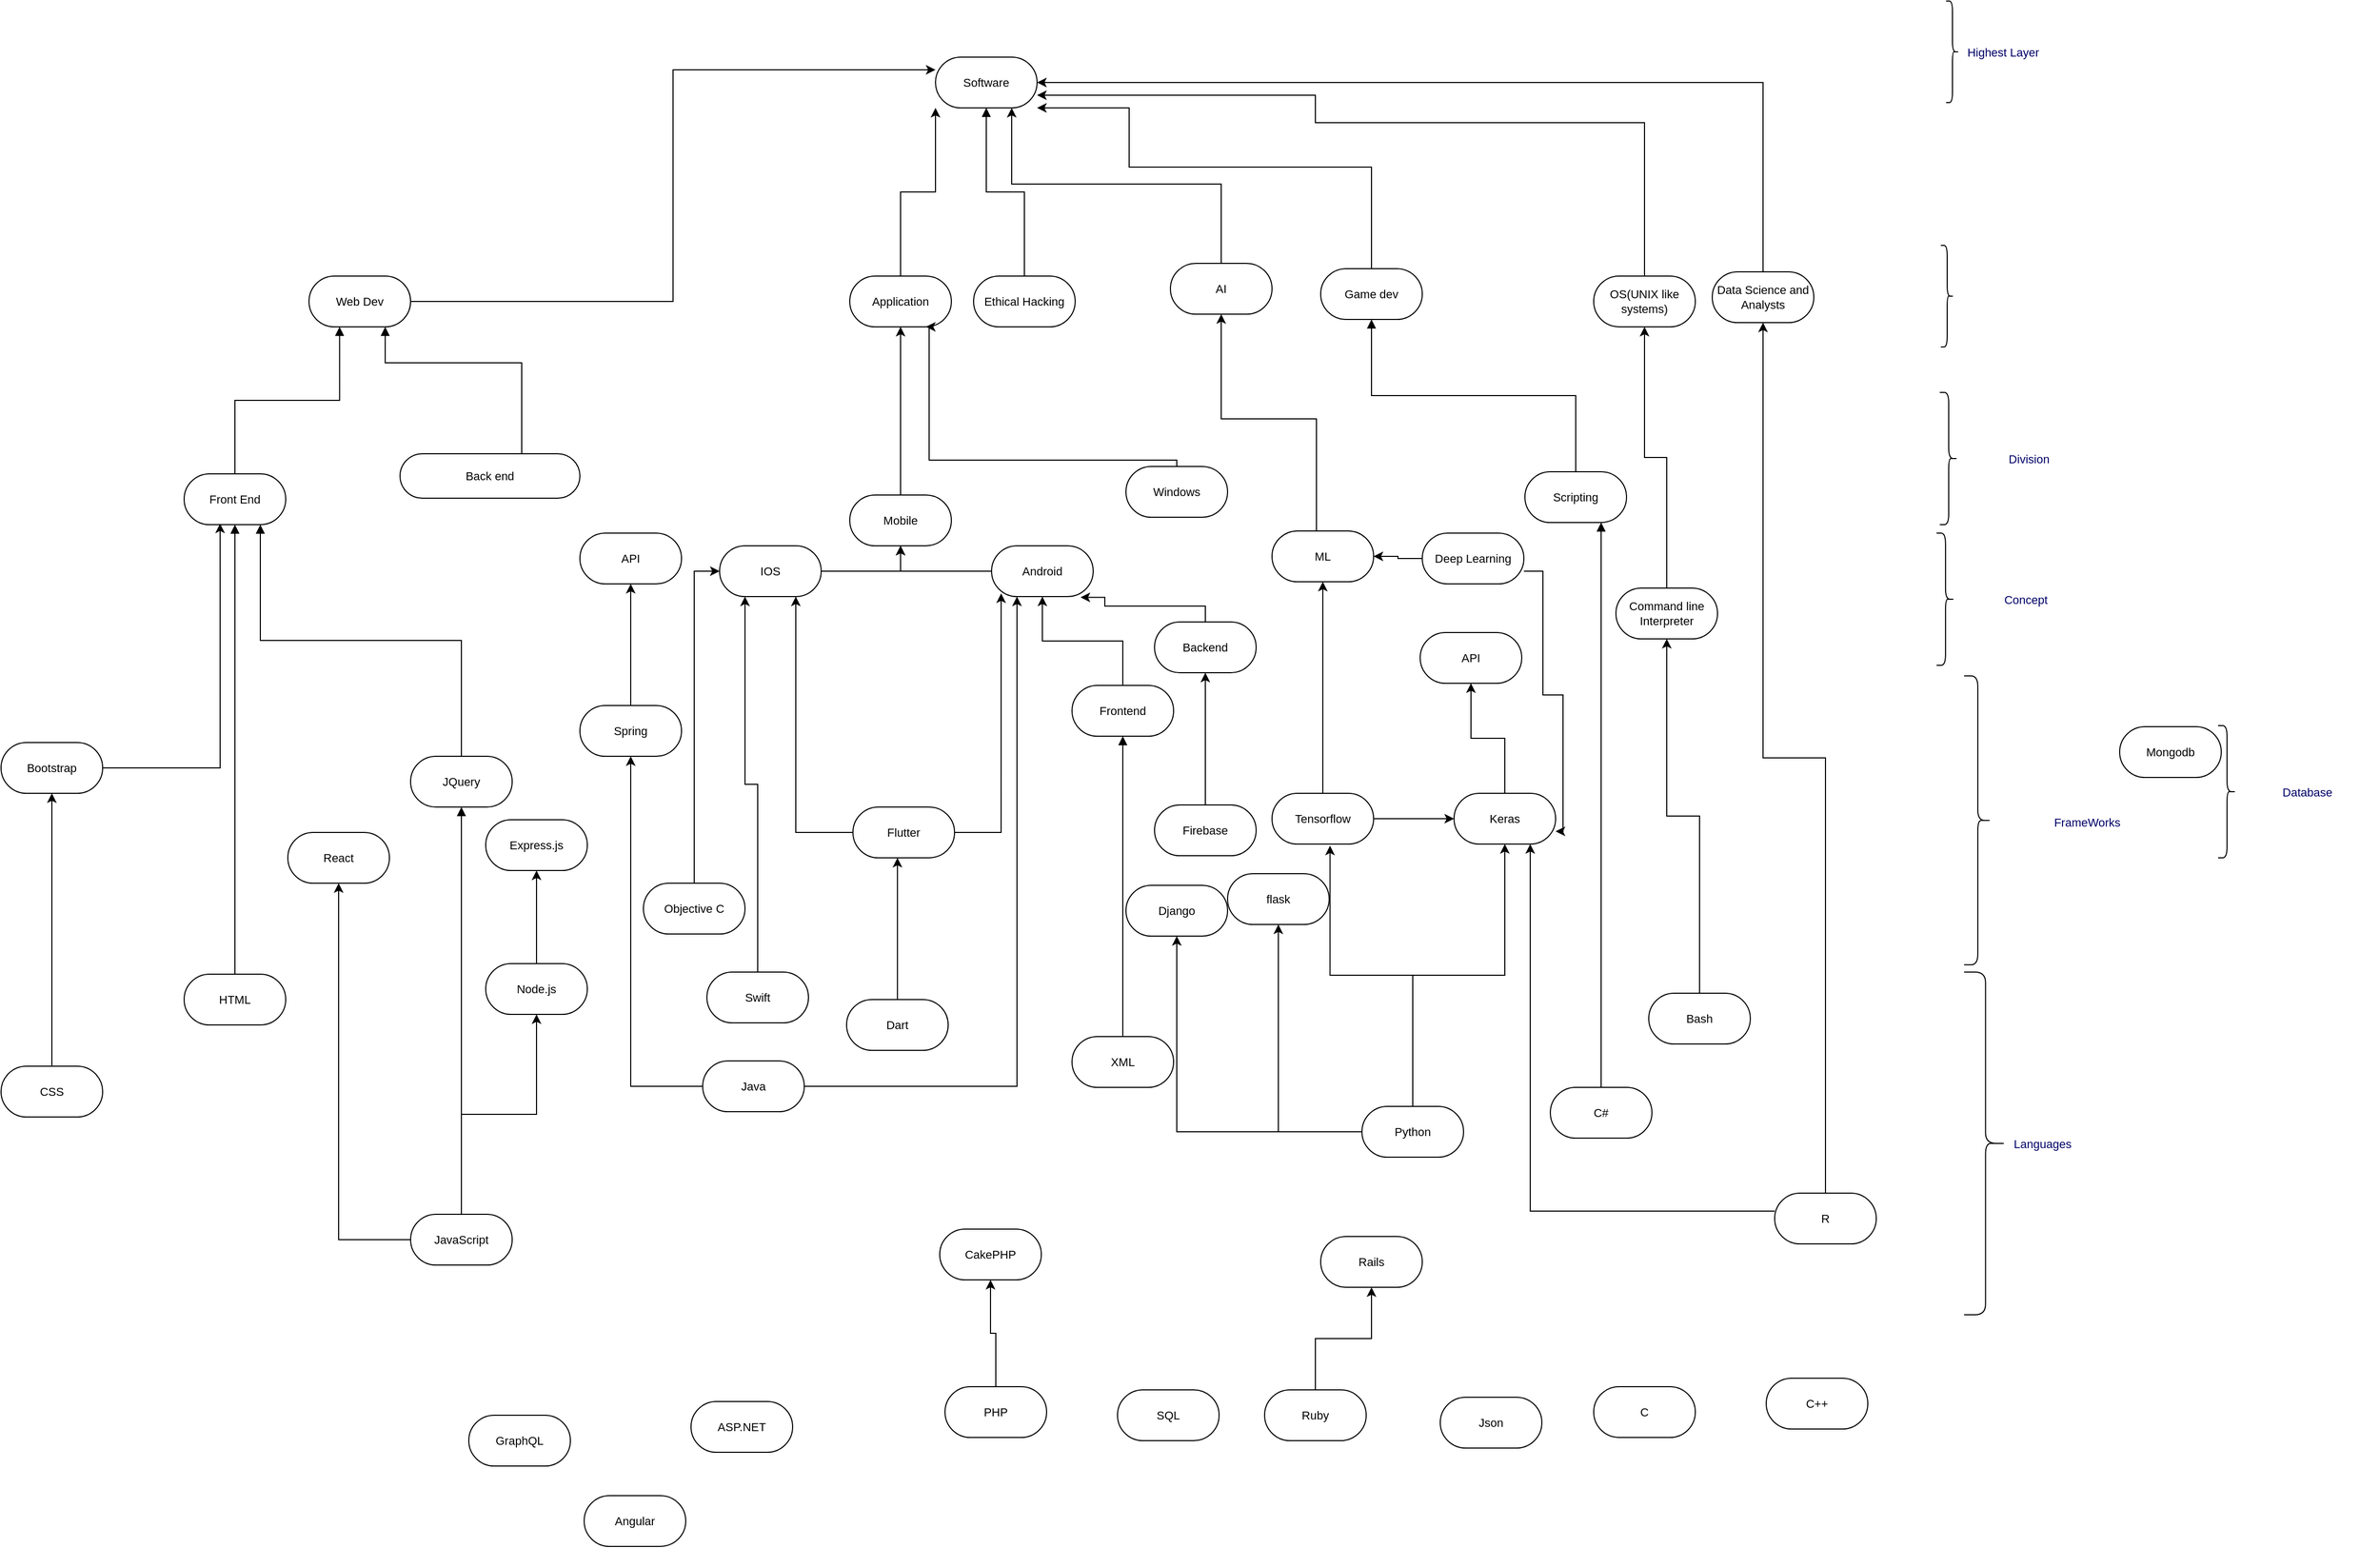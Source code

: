 <mxfile version="13.0.8" type="device"><diagram id="pAUlCY2V2whUjeafS55t" name="Page-1"><mxGraphModel dx="2068" dy="887" grid="0" gridSize="10" guides="1" tooltips="1" connect="1" arrows="1" fold="1" page="0" pageScale="1" pageWidth="1169" pageHeight="827" math="0" shadow="0"><root><mxCell id="0"/><mxCell id="1" parent="0"/><UserObject label="Software" lucidchartObjectId="UhRVEY94wC.c" id="UGe1I49gDKQjitFiOvtG-1"><mxCell style="html=1;whiteSpace=wrap;rounded=1;arcSize=50;fontSize=11;fontColor=#000000;spacing=3;strokeOpacity=100;" parent="1" vertex="1"><mxGeometry x="-50" y="-228" width="96" height="48" as="geometry"/></mxCell></UserObject><mxCell id="ax3V9Tw7T8sKRPR4ui8O-41" style="edgeStyle=orthogonalEdgeStyle;rounded=0;orthogonalLoop=1;jettySize=auto;html=1;entryX=0.5;entryY=1;entryDx=0;entryDy=0;fontColor=#000066;" parent="1" source="UGe1I49gDKQjitFiOvtG-2" target="ax3V9Tw7T8sKRPR4ui8O-37" edge="1"><mxGeometry relative="1" as="geometry"/></mxCell><UserObject label="Mobile" lucidchartObjectId="pjRVcNEyTyrJ" id="UGe1I49gDKQjitFiOvtG-2"><mxCell style="html=1;whiteSpace=wrap;rounded=1;arcSize=50;fontSize=11;fontColor=#000000;spacing=3;strokeOpacity=100;" parent="1" vertex="1"><mxGeometry x="-131" y="186" width="96" height="48" as="geometry"/></mxCell></UserObject><UserObject label="Ethical Hacking" lucidchartObjectId="GjRV_AYitxwq" id="UGe1I49gDKQjitFiOvtG-3"><mxCell style="html=1;whiteSpace=wrap;rounded=1;arcSize=50;fontSize=11;fontColor=#000000;spacing=3;strokeOpacity=100;" parent="1" vertex="1"><mxGeometry x="-14" y="-21" width="96" height="48" as="geometry"/></mxCell></UserObject><mxCell id="ax3V9Tw7T8sKRPR4ui8O-58" style="edgeStyle=orthogonalEdgeStyle;rounded=0;orthogonalLoop=1;jettySize=auto;html=1;entryX=1;entryY=1;entryDx=0;entryDy=0;fontColor=#000066;" parent="1" source="UGe1I49gDKQjitFiOvtG-4" target="UGe1I49gDKQjitFiOvtG-1" edge="1"><mxGeometry relative="1" as="geometry"><Array as="points"><mxPoint x="362" y="-124"/><mxPoint x="133" y="-124"/><mxPoint x="133" y="-180"/></Array></mxGeometry></mxCell><UserObject label="Game dev" lucidchartObjectId="KjRVrELm40YV" id="UGe1I49gDKQjitFiOvtG-4"><mxCell style="html=1;whiteSpace=wrap;rounded=1;arcSize=50;fontSize=11;fontColor=#000000;spacing=3;strokeOpacity=100;" parent="1" vertex="1"><mxGeometry x="314" y="-28" width="96" height="48" as="geometry"/></mxCell></UserObject><mxCell id="ax3V9Tw7T8sKRPR4ui8O-51" style="edgeStyle=orthogonalEdgeStyle;rounded=0;orthogonalLoop=1;jettySize=auto;html=1;entryX=1;entryY=0.5;entryDx=0;entryDy=0;fontColor=#000066;" parent="1" source="UGe1I49gDKQjitFiOvtG-5" target="UGe1I49gDKQjitFiOvtG-1" edge="1"><mxGeometry relative="1" as="geometry"><Array as="points"><mxPoint x="732" y="-204"/></Array></mxGeometry></mxCell><UserObject label="Data Science and Analysts" lucidchartObjectId="NjRV7VAWpv.F" id="UGe1I49gDKQjitFiOvtG-5"><mxCell style="html=1;whiteSpace=wrap;rounded=1;arcSize=50;fontSize=11;fontColor=#000000;spacing=3;strokeOpacity=100;" parent="1" vertex="1"><mxGeometry x="684" y="-25" width="96" height="48" as="geometry"/></mxCell></UserObject><mxCell id="ax3V9Tw7T8sKRPR4ui8O-50" style="edgeStyle=orthogonalEdgeStyle;rounded=0;orthogonalLoop=1;jettySize=auto;html=1;entryX=0;entryY=0.25;entryDx=0;entryDy=0;fontColor=#000066;" parent="1" source="UGe1I49gDKQjitFiOvtG-7" target="UGe1I49gDKQjitFiOvtG-1" edge="1"><mxGeometry relative="1" as="geometry"/></mxCell><UserObject label="Web Dev" lucidchartObjectId="ZjRVGJavr28r" id="UGe1I49gDKQjitFiOvtG-7"><mxCell style="html=1;whiteSpace=wrap;rounded=1;arcSize=50;fontSize=11;fontColor=#000000;spacing=3;strokeOpacity=100;" parent="1" vertex="1"><mxGeometry x="-642" y="-21" width="96" height="48" as="geometry"/></mxCell></UserObject><UserObject label="" lucidchartObjectId="DlRV8R~KRiv7" id="UGe1I49gDKQjitFiOvtG-10"><mxCell style="html=1;jettySize=18;fontSize=11;strokeOpacity=100;rounded=1;arcSize=0;edgeStyle=orthogonalEdgeStyle;startArrow=none;;endArrow=block;endFill=1;;exitX=0.5;exitY=-0.013;exitPerimeter=1;entryX=0.5;entryY=1.012;entryPerimeter=1;" parent="1" source="UGe1I49gDKQjitFiOvtG-3" target="UGe1I49gDKQjitFiOvtG-1" edge="1"><mxGeometry width="100" height="100" relative="1" as="geometry"><Array as="points"/></mxGeometry></mxCell></UserObject><mxCell id="UGe1I49gDKQjitFiOvtG-14" value="" style="strokeColor=none;fillColor=none;fontSize=11;spacing=3;strokeOpacity=100;html=1;" parent="1" vertex="1"><mxGeometry x="905" y="-281" width="96" height="96" as="geometry"/></mxCell><mxCell id="UGe1I49gDKQjitFiOvtG-15" value="" style="shape=curlyBracket;rounded=1;flipH=1;fontSize=11;spacing=3;strokeOpacity=100;" parent="UGe1I49gDKQjitFiOvtG-14" vertex="1"><mxGeometry width="12" height="96" as="geometry"/></mxCell><mxCell id="UGe1I49gDKQjitFiOvtG-16" value="Highest Layer" style="strokeColor=none;fillColor=none;fontSize=11;spacing=3;strokeOpacity=100;fontColor=#000066;" parent="UGe1I49gDKQjitFiOvtG-14" vertex="1"><mxGeometry x="12" width="84" height="96" as="geometry"/></mxCell><mxCell id="UGe1I49gDKQjitFiOvtG-17" value="" style="strokeColor=none;fillColor=none;fontSize=11;spacing=3;strokeOpacity=100;html=1;fontColor=#000066;" parent="1" vertex="1"><mxGeometry x="900" y="-50" width="144" height="96" as="geometry"/></mxCell><mxCell id="UGe1I49gDKQjitFiOvtG-18" value="" style="shape=curlyBracket;rounded=1;flipH=1;fontSize=11;spacing=3;strokeOpacity=100;" parent="UGe1I49gDKQjitFiOvtG-17" vertex="1"><mxGeometry width="12" height="96" as="geometry"/></mxCell><mxCell id="UGe1I49gDKQjitFiOvtG-20" value="" style="strokeColor=none;fillColor=none;fontSize=11;spacing=3;strokeOpacity=100;html=1;fontColor=#000066;" parent="1" vertex="1"><mxGeometry x="899" y="89" width="152" height="125" as="geometry"/></mxCell><mxCell id="UGe1I49gDKQjitFiOvtG-21" value="" style="shape=curlyBracket;rounded=1;flipH=1;fontSize=11;spacing=3;strokeOpacity=100;" parent="UGe1I49gDKQjitFiOvtG-20" vertex="1"><mxGeometry width="16.889" height="125" as="geometry"/></mxCell><mxCell id="UGe1I49gDKQjitFiOvtG-22" value="Division" style="strokeColor=none;fillColor=none;fontSize=11;spacing=3;strokeOpacity=100;fontColor=#000066;" parent="UGe1I49gDKQjitFiOvtG-20" vertex="1"><mxGeometry x="16.889" width="135.111" height="125" as="geometry"/></mxCell><mxCell id="UGe1I49gDKQjitFiOvtG-23" value="" style="strokeColor=none;fillColor=none;fontSize=11;spacing=3;strokeOpacity=100;html=1;fontColor=#000066;" parent="1" vertex="1"><mxGeometry x="922" y="357" width="243" height="276" as="geometry"/></mxCell><mxCell id="UGe1I49gDKQjitFiOvtG-24" value="" style="shape=curlyBracket;rounded=1;flipH=1;fontSize=11;spacing=3;strokeOpacity=100;" parent="UGe1I49gDKQjitFiOvtG-23" vertex="1"><mxGeometry width="25.875" height="273.125" as="geometry"/></mxCell><mxCell id="UGe1I49gDKQjitFiOvtG-25" value="FrameWorks" style="strokeColor=none;fillColor=none;fontSize=11;spacing=3;strokeOpacity=100;fontColor=#000066;" parent="UGe1I49gDKQjitFiOvtG-23" vertex="1"><mxGeometry x="25.875" width="181.125" height="276" as="geometry"/></mxCell><mxCell id="UGe1I49gDKQjitFiOvtG-78" value="Mongodb" style="html=1;whiteSpace=wrap;rounded=1;arcSize=50;fontSize=11;fontColor=#000000;spacing=3;strokeOpacity=100;" parent="UGe1I49gDKQjitFiOvtG-23" vertex="1"><mxGeometry x="147" y="48" width="96" height="48" as="geometry"/></mxCell><mxCell id="UGe1I49gDKQjitFiOvtG-26" value="" style="strokeColor=none;fillColor=none;fontSize=11;spacing=3;strokeOpacity=100;html=1;fontColor=#FF6666;" parent="1" vertex="1"><mxGeometry x="922" y="637" width="108" height="324" as="geometry"/></mxCell><mxCell id="UGe1I49gDKQjitFiOvtG-27" value="" style="shape=curlyBracket;rounded=1;flipH=1;fontSize=11;spacing=3;strokeOpacity=100;" parent="UGe1I49gDKQjitFiOvtG-26" vertex="1"><mxGeometry width="40.5" height="324" as="geometry"/></mxCell><mxCell id="UGe1I49gDKQjitFiOvtG-28" value="Languages" style="strokeColor=none;fillColor=none;fontSize=11;spacing=3;strokeOpacity=100;fontColor=#000066;" parent="UGe1I49gDKQjitFiOvtG-26" vertex="1"><mxGeometry x="40.5" width="67.5" height="324" as="geometry"/></mxCell><mxCell id="ax3V9Tw7T8sKRPR4ui8O-27" style="edgeStyle=orthogonalEdgeStyle;rounded=0;orthogonalLoop=1;jettySize=auto;html=1;fontColor=#000066;" parent="1" source="UGe1I49gDKQjitFiOvtG-29" target="UGe1I49gDKQjitFiOvtG-60" edge="1"><mxGeometry relative="1" as="geometry"/></mxCell><mxCell id="ax3V9Tw7T8sKRPR4ui8O-28" style="edgeStyle=orthogonalEdgeStyle;rounded=0;orthogonalLoop=1;jettySize=auto;html=1;entryX=0.571;entryY=1.031;entryDx=0;entryDy=0;entryPerimeter=0;fontColor=#000066;" parent="1" source="UGe1I49gDKQjitFiOvtG-29" target="UGe1I49gDKQjitFiOvtG-59" edge="1"><mxGeometry relative="1" as="geometry"/></mxCell><mxCell id="SxkXoHnN2bvnYv3SDeNO-10" style="edgeStyle=orthogonalEdgeStyle;rounded=0;orthogonalLoop=1;jettySize=auto;html=1;entryX=0.5;entryY=1;entryDx=0;entryDy=0;" parent="1" source="UGe1I49gDKQjitFiOvtG-29" target="SxkXoHnN2bvnYv3SDeNO-7" edge="1"><mxGeometry relative="1" as="geometry"/></mxCell><mxCell id="SxkXoHnN2bvnYv3SDeNO-11" style="edgeStyle=orthogonalEdgeStyle;rounded=0;orthogonalLoop=1;jettySize=auto;html=1;entryX=0.5;entryY=1;entryDx=0;entryDy=0;" parent="1" source="UGe1I49gDKQjitFiOvtG-29" target="SxkXoHnN2bvnYv3SDeNO-8" edge="1"><mxGeometry relative="1" as="geometry"/></mxCell><UserObject label="Python" lucidchartObjectId="LrRVu1by1_w6" id="UGe1I49gDKQjitFiOvtG-29"><mxCell style="html=1;whiteSpace=wrap;rounded=1;arcSize=50;fontSize=11;fontColor=#000000;spacing=3;strokeOpacity=100;" parent="1" vertex="1"><mxGeometry x="353" y="764" width="96" height="48" as="geometry"/></mxCell></UserObject><mxCell id="ax3V9Tw7T8sKRPR4ui8O-11" style="edgeStyle=orthogonalEdgeStyle;rounded=0;orthogonalLoop=1;jettySize=auto;html=1;fontColor=#000066;" parent="1" source="UGe1I49gDKQjitFiOvtG-30" target="UGe1I49gDKQjitFiOvtG-56" edge="1"><mxGeometry relative="1" as="geometry"/></mxCell><mxCell id="ax3V9Tw7T8sKRPR4ui8O-18" style="edgeStyle=orthogonalEdgeStyle;rounded=0;orthogonalLoop=1;jettySize=auto;html=1;entryX=0.25;entryY=1;entryDx=0;entryDy=0;fontColor=#000066;" parent="1" source="UGe1I49gDKQjitFiOvtG-30" target="UGe1I49gDKQjitFiOvtG-67" edge="1"><mxGeometry relative="1" as="geometry"/></mxCell><UserObject label="Java" lucidchartObjectId="SrRVt4RhESOe" id="UGe1I49gDKQjitFiOvtG-30"><mxCell style="html=1;whiteSpace=wrap;rounded=1;arcSize=50;fontSize=11;fontColor=#000000;spacing=3;strokeOpacity=100;" parent="1" vertex="1"><mxGeometry x="-270" y="721" width="96" height="48" as="geometry"/></mxCell></UserObject><UserObject label="C" lucidchartObjectId="WrRVQ1YLPoxk" id="UGe1I49gDKQjitFiOvtG-31"><mxCell style="html=1;whiteSpace=wrap;rounded=1;arcSize=50;fontSize=11;fontColor=#000000;spacing=3;strokeOpacity=100;" parent="1" vertex="1"><mxGeometry x="572" y="1029" width="96" height="48" as="geometry"/></mxCell></UserObject><UserObject label="C++" lucidchartObjectId="0rRVny2cv8cx" id="UGe1I49gDKQjitFiOvtG-32"><mxCell style="html=1;whiteSpace=wrap;rounded=1;arcSize=50;fontSize=11;fontColor=#000000;spacing=3;strokeOpacity=100;" parent="1" vertex="1"><mxGeometry x="735" y="1021" width="96" height="48" as="geometry"/></mxCell></UserObject><UserObject label="HTML" lucidchartObjectId="osRVKZzMshuz" id="UGe1I49gDKQjitFiOvtG-33"><mxCell style="html=1;whiteSpace=wrap;rounded=1;arcSize=50;fontSize=11;fontColor=#000000;spacing=3;strokeOpacity=100;" parent="1" vertex="1"><mxGeometry x="-760" y="639" width="96" height="48" as="geometry"/></mxCell></UserObject><mxCell id="ax3V9Tw7T8sKRPR4ui8O-10" style="edgeStyle=orthogonalEdgeStyle;rounded=0;orthogonalLoop=1;jettySize=auto;html=1;entryX=0.5;entryY=1;entryDx=0;entryDy=0;fontColor=#000066;" parent="1" source="UGe1I49gDKQjitFiOvtG-34" target="UGe1I49gDKQjitFiOvtG-45" edge="1"><mxGeometry relative="1" as="geometry"/></mxCell><UserObject label="CSS" lucidchartObjectId="tsRVXiKIGTV-" id="UGe1I49gDKQjitFiOvtG-34"><mxCell style="html=1;whiteSpace=wrap;rounded=1;arcSize=50;fontSize=11;fontColor=#000000;spacing=3;strokeOpacity=100;" parent="1" vertex="1"><mxGeometry x="-933" y="726" width="96" height="48" as="geometry"/></mxCell></UserObject><mxCell id="SxkXoHnN2bvnYv3SDeNO-17" style="edgeStyle=orthogonalEdgeStyle;rounded=0;orthogonalLoop=1;jettySize=auto;html=1;" parent="1" source="UGe1I49gDKQjitFiOvtG-35" target="SxkXoHnN2bvnYv3SDeNO-1" edge="1"><mxGeometry relative="1" as="geometry"/></mxCell><mxCell id="sP0e5EZ3fhWFo-RtDpId-5" style="edgeStyle=orthogonalEdgeStyle;rounded=0;orthogonalLoop=1;jettySize=auto;html=1;entryX=0.5;entryY=1;entryDx=0;entryDy=0;" parent="1" source="UGe1I49gDKQjitFiOvtG-35" target="sP0e5EZ3fhWFo-RtDpId-1" edge="1"><mxGeometry relative="1" as="geometry"/></mxCell><UserObject label="JavaScript" lucidchartObjectId="xsRVkPCvJlu2" id="UGe1I49gDKQjitFiOvtG-35"><mxCell style="html=1;whiteSpace=wrap;rounded=1;arcSize=50;fontSize=11;fontColor=#000000;spacing=3;strokeOpacity=100;" parent="1" vertex="1"><mxGeometry x="-546" y="866" width="96" height="48" as="geometry"/></mxCell></UserObject><UserObject label="C#" lucidchartObjectId="EsRV4uVWa~Bk" id="UGe1I49gDKQjitFiOvtG-36"><mxCell style="html=1;whiteSpace=wrap;rounded=1;arcSize=50;fontSize=11;fontColor=#000000;spacing=3;strokeOpacity=100;" parent="1" vertex="1"><mxGeometry x="531" y="746" width="96" height="48" as="geometry"/></mxCell></UserObject><UserObject label="Front End" lucidchartObjectId="CvRVPEBj-4TO" id="UGe1I49gDKQjitFiOvtG-37"><mxCell style="html=1;whiteSpace=wrap;rounded=1;arcSize=50;fontSize=11;fontColor=#000000;spacing=3;strokeOpacity=100;" parent="1" vertex="1"><mxGeometry x="-760" y="166" width="96" height="48" as="geometry"/></mxCell></UserObject><UserObject label="Back end" lucidchartObjectId="FvRVL3mJi9d5" id="UGe1I49gDKQjitFiOvtG-38"><mxCell style="html=1;whiteSpace=wrap;rounded=1;arcSize=50;fontSize=11;fontColor=#000000;spacing=3;strokeOpacity=100;" parent="1" vertex="1"><mxGeometry x="-556" y="147" width="170" height="42" as="geometry"/></mxCell></UserObject><UserObject label="Scripting" lucidchartObjectId="KvRVUe08IR1d" id="UGe1I49gDKQjitFiOvtG-40"><mxCell style="html=1;whiteSpace=wrap;rounded=1;arcSize=50;fontSize=11;fontColor=#000000;spacing=3;strokeOpacity=100;" parent="1" vertex="1"><mxGeometry x="507" y="164" width="96" height="48" as="geometry"/></mxCell></UserObject><UserObject label="" lucidchartObjectId="_wRVU_sAQ~52" id="UGe1I49gDKQjitFiOvtG-41"><mxCell style="html=1;jettySize=18;fontSize=11;strokeOpacity=100;rounded=1;arcSize=0;edgeStyle=orthogonalEdgeStyle;startArrow=none;;endArrow=block;endFill=1;;exitX=0.5;exitY=-0.013;exitPerimeter=1;entryX=0.75;entryY=1;entryDx=0;entryDy=0;" parent="1" source="UGe1I49gDKQjitFiOvtG-36" target="UGe1I49gDKQjitFiOvtG-40" edge="1"><mxGeometry width="100" height="100" relative="1" as="geometry"><Array as="points"/></mxGeometry></mxCell></UserObject><UserObject label="" lucidchartObjectId="~wRVJvpWnLx2" id="UGe1I49gDKQjitFiOvtG-42"><mxCell style="html=1;jettySize=18;fontSize=11;strokeOpacity=100;rounded=1;arcSize=0;edgeStyle=orthogonalEdgeStyle;startArrow=none;;endArrow=block;endFill=1;;exitX=0.5;exitY=-0.013;exitPerimeter=1;entryX=0.5;entryY=1.012;entryPerimeter=1;" parent="1" source="UGe1I49gDKQjitFiOvtG-40" target="UGe1I49gDKQjitFiOvtG-4" edge="1"><mxGeometry width="100" height="100" relative="1" as="geometry"><Array as="points"/></mxGeometry></mxCell></UserObject><UserObject label="" lucidchartObjectId="HxRVVt2jnfct" id="UGe1I49gDKQjitFiOvtG-43"><mxCell style="html=1;jettySize=18;fontSize=11;strokeOpacity=100;rounded=1;arcSize=0;edgeStyle=orthogonalEdgeStyle;startArrow=none;;endArrow=block;endFill=1;;exitX=0.5;exitY=-0.013;exitPerimeter=1;entryX=0.75;entryY=1;entryDx=0;entryDy=0;" parent="1" source="UGe1I49gDKQjitFiOvtG-38" target="UGe1I49gDKQjitFiOvtG-7" edge="1"><mxGeometry width="100" height="100" relative="1" as="geometry"><Array as="points"><mxPoint x="-441" y="61"/><mxPoint x="-570" y="61"/></Array><mxPoint x="-571" y="169" as="targetPoint"/></mxGeometry></mxCell></UserObject><UserObject label="" lucidchartObjectId="6yRVpe3c7vWe" id="UGe1I49gDKQjitFiOvtG-44"><mxCell style="html=1;jettySize=18;fontSize=11;strokeOpacity=100;rounded=1;arcSize=0;edgeStyle=orthogonalEdgeStyle;startArrow=none;;endArrow=block;endFill=1;;exitX=0.5;exitY=-0.013;exitPerimeter=1;entryX=0.296;entryY=1.012;entryPerimeter=1;" parent="1" source="UGe1I49gDKQjitFiOvtG-37" target="UGe1I49gDKQjitFiOvtG-7" edge="1"><mxGeometry width="100" height="100" relative="1" as="geometry"><Array as="points"/></mxGeometry></mxCell></UserObject><mxCell id="ax3V9Tw7T8sKRPR4ui8O-8" style="edgeStyle=orthogonalEdgeStyle;rounded=0;orthogonalLoop=1;jettySize=auto;html=1;entryX=0.354;entryY=0.979;entryDx=0;entryDy=0;entryPerimeter=0;" parent="1" source="UGe1I49gDKQjitFiOvtG-45" target="UGe1I49gDKQjitFiOvtG-37" edge="1"><mxGeometry relative="1" as="geometry"/></mxCell><UserObject label="Bootstrap" lucidchartObjectId="RzRVEq71QoTO" id="UGe1I49gDKQjitFiOvtG-45"><mxCell style="html=1;whiteSpace=wrap;rounded=1;arcSize=50;fontSize=11;fontColor=#000000;spacing=3;strokeOpacity=100;" parent="1" vertex="1"><mxGeometry x="-933" y="420" width="96" height="48" as="geometry"/></mxCell></UserObject><UserObject label="" lucidchartObjectId="wARVZTQVNdLe" id="UGe1I49gDKQjitFiOvtG-48"><mxCell style="html=1;jettySize=18;fontSize=11;strokeOpacity=100;rounded=1;arcSize=0;edgeStyle=orthogonalEdgeStyle;startArrow=none;;endArrow=block;endFill=1;;exitX=0.5;exitY=-0.013;exitPerimeter=1;entryX=0.5;entryY=1.012;entryPerimeter=1;" parent="1" source="UGe1I49gDKQjitFiOvtG-33" target="UGe1I49gDKQjitFiOvtG-37" edge="1"><mxGeometry width="100" height="100" relative="1" as="geometry"><Array as="points"/></mxGeometry></mxCell></UserObject><UserObject label="JQuery" lucidchartObjectId="AARVE.5V7kzd" id="UGe1I49gDKQjitFiOvtG-49"><mxCell style="html=1;whiteSpace=wrap;rounded=1;arcSize=50;fontSize=11;fontColor=#000000;spacing=3;strokeOpacity=100;" parent="1" vertex="1"><mxGeometry x="-546" y="433" width="96" height="48" as="geometry"/></mxCell></UserObject><UserObject label="" lucidchartObjectId="3ARVlcwnW92P" id="UGe1I49gDKQjitFiOvtG-50"><mxCell style="html=1;jettySize=18;fontSize=11;strokeOpacity=100;rounded=1;arcSize=0;edgeStyle=orthogonalEdgeStyle;startArrow=none;;endArrow=block;endFill=1;;exitX=0.5;exitY=-0.013;exitPerimeter=1;entryX=0.5;entryY=1.012;entryPerimeter=1;" parent="1" source="UGe1I49gDKQjitFiOvtG-35" target="UGe1I49gDKQjitFiOvtG-49" edge="1"><mxGeometry width="100" height="100" relative="1" as="geometry"><Array as="points"/></mxGeometry></mxCell></UserObject><UserObject label="" lucidchartObjectId="7ARVHm4MIova" id="UGe1I49gDKQjitFiOvtG-51"><mxCell style="html=1;jettySize=18;fontSize=11;strokeOpacity=100;rounded=1;arcSize=0;edgeStyle=orthogonalEdgeStyle;startArrow=none;;endArrow=block;endFill=1;;exitX=0.5;exitY=-0.013;exitPerimeter=1;entryX=0.75;entryY=1;entryDx=0;entryDy=0;" parent="1" source="UGe1I49gDKQjitFiOvtG-49" target="UGe1I49gDKQjitFiOvtG-37" edge="1"><mxGeometry width="100" height="100" relative="1" as="geometry"><Array as="points"/></mxGeometry></mxCell></UserObject><mxCell id="ax3V9Tw7T8sKRPR4ui8O-13" style="edgeStyle=orthogonalEdgeStyle;rounded=0;orthogonalLoop=1;jettySize=auto;html=1;entryX=0.5;entryY=1;entryDx=0;entryDy=0;fontColor=#000066;" parent="1" source="UGe1I49gDKQjitFiOvtG-52" target="UGe1I49gDKQjitFiOvtG-67" edge="1"><mxGeometry relative="1" as="geometry"/></mxCell><UserObject label="Frontend" lucidchartObjectId="0CRVfHwm7.aE" id="UGe1I49gDKQjitFiOvtG-52"><mxCell style="html=1;whiteSpace=wrap;rounded=1;arcSize=50;fontSize=11;fontColor=#000000;spacing=3;strokeOpacity=100;" parent="1" vertex="1"><mxGeometry x="79" y="366" width="96" height="48" as="geometry"/></mxCell></UserObject><UserObject label="XML" lucidchartObjectId="dDRVjU3QX.xJ" id="UGe1I49gDKQjitFiOvtG-53"><mxCell style="html=1;whiteSpace=wrap;rounded=1;arcSize=50;fontSize=11;fontColor=#000000;spacing=3;strokeOpacity=100;" parent="1" vertex="1"><mxGeometry x="79" y="698" width="96" height="48" as="geometry"/></mxCell></UserObject><UserObject label="" lucidchartObjectId="pDRV4u0NGiCE" id="UGe1I49gDKQjitFiOvtG-54"><mxCell style="html=1;jettySize=18;fontSize=11;strokeOpacity=100;rounded=1;arcSize=0;edgeStyle=orthogonalEdgeStyle;startArrow=none;;endArrow=block;endFill=1;;exitX=0.5;exitY=-0.013;exitPerimeter=1;entryX=0.5;entryY=1.012;entryPerimeter=1;" parent="1" source="UGe1I49gDKQjitFiOvtG-53" target="UGe1I49gDKQjitFiOvtG-52" edge="1"><mxGeometry width="100" height="100" relative="1" as="geometry"><Array as="points"/></mxGeometry></mxCell></UserObject><UserObject label="API" lucidchartObjectId="EFRVKLrU_i0V" id="UGe1I49gDKQjitFiOvtG-55"><mxCell style="html=1;whiteSpace=wrap;rounded=1;arcSize=50;fontSize=11;fontColor=#000000;spacing=3;strokeOpacity=100;" parent="1" vertex="1"><mxGeometry x="-386" y="222" width="96" height="48" as="geometry"/></mxCell></UserObject><mxCell id="SxkXoHnN2bvnYv3SDeNO-12" style="edgeStyle=orthogonalEdgeStyle;rounded=0;orthogonalLoop=1;jettySize=auto;html=1;" parent="1" source="UGe1I49gDKQjitFiOvtG-56" target="UGe1I49gDKQjitFiOvtG-55" edge="1"><mxGeometry relative="1" as="geometry"/></mxCell><UserObject label="Spring" lucidchartObjectId="9FRVDzx-To8Q" id="UGe1I49gDKQjitFiOvtG-56"><mxCell style="html=1;whiteSpace=wrap;rounded=1;arcSize=50;fontSize=11;fontColor=#000000;spacing=3;strokeOpacity=100;" parent="1" vertex="1"><mxGeometry x="-386" y="385" width="96" height="48" as="geometry"/></mxCell></UserObject><mxCell id="ax3V9Tw7T8sKRPR4ui8O-68" style="edgeStyle=orthogonalEdgeStyle;rounded=0;orthogonalLoop=1;jettySize=auto;html=1;entryX=0.5;entryY=1;entryDx=0;entryDy=0;fontColor=#000066;" parent="1" source="UGe1I49gDKQjitFiOvtG-59" target="ax3V9Tw7T8sKRPR4ui8O-66" edge="1"><mxGeometry relative="1" as="geometry"/></mxCell><mxCell id="ax3V9Tw7T8sKRPR4ui8O-71" style="edgeStyle=orthogonalEdgeStyle;rounded=0;orthogonalLoop=1;jettySize=auto;html=1;entryX=0;entryY=0.5;entryDx=0;entryDy=0;fontColor=#000066;" parent="1" source="UGe1I49gDKQjitFiOvtG-59" target="UGe1I49gDKQjitFiOvtG-60" edge="1"><mxGeometry relative="1" as="geometry"/></mxCell><UserObject label="Tensorflow" lucidchartObjectId="EGRVkFs3Sa1o" id="UGe1I49gDKQjitFiOvtG-59"><mxCell style="html=1;whiteSpace=wrap;rounded=1;arcSize=50;fontSize=11;fontColor=#000000;spacing=3;strokeOpacity=100;" parent="1" vertex="1"><mxGeometry x="268" y="468" width="96" height="48" as="geometry"/></mxCell></UserObject><mxCell id="UGe1I49gDKQjitFiOvtG-80" style="edgeStyle=orthogonalEdgeStyle;rounded=0;orthogonalLoop=1;jettySize=auto;html=1;entryX=0.5;entryY=1;entryDx=0;entryDy=0;fontSize=11;" parent="1" source="UGe1I49gDKQjitFiOvtG-60" target="UGe1I49gDKQjitFiOvtG-71" edge="1"><mxGeometry relative="1" as="geometry"/></mxCell><UserObject label="Keras" lucidchartObjectId="LGRV1geOY0IV" id="UGe1I49gDKQjitFiOvtG-60"><mxCell style="html=1;whiteSpace=wrap;rounded=1;arcSize=50;fontSize=11;fontColor=#000000;spacing=3;strokeOpacity=100;" parent="1" vertex="1"><mxGeometry x="440" y="468" width="96" height="48" as="geometry"/></mxCell></UserObject><UserObject label="SQL" lucidchartObjectId="YHRV3UERDMyT" id="UGe1I49gDKQjitFiOvtG-63"><mxCell style="html=1;whiteSpace=wrap;rounded=1;arcSize=50;fontSize=11;fontColor=#000000;spacing=3;strokeOpacity=100;" parent="1" vertex="1"><mxGeometry x="122" y="1032" width="96" height="48" as="geometry"/></mxCell></UserObject><UserObject label="Json" lucidchartObjectId="~HRVZojRj3IH" id="UGe1I49gDKQjitFiOvtG-64"><mxCell style="html=1;whiteSpace=wrap;rounded=1;arcSize=50;fontSize=11;fontColor=#000000;spacing=3;strokeOpacity=100;" parent="1" vertex="1"><mxGeometry x="427" y="1039" width="96" height="48" as="geometry"/></mxCell></UserObject><mxCell id="xJOz8X0CYu76TAWET8pN-1" style="edgeStyle=orthogonalEdgeStyle;rounded=0;orthogonalLoop=1;jettySize=auto;html=1;entryX=0.25;entryY=1;entryDx=0;entryDy=0;" parent="1" source="UGe1I49gDKQjitFiOvtG-65" target="UGe1I49gDKQjitFiOvtG-66" edge="1"><mxGeometry relative="1" as="geometry"/></mxCell><UserObject label="Swift" lucidchartObjectId="OKRVndcnN0Zj" id="UGe1I49gDKQjitFiOvtG-65"><mxCell style="html=1;whiteSpace=wrap;rounded=1;arcSize=50;fontSize=11;fontColor=#000000;spacing=3;strokeOpacity=100;" parent="1" vertex="1"><mxGeometry x="-266" y="637" width="96" height="48" as="geometry"/></mxCell></UserObject><mxCell id="UGe1I49gDKQjitFiOvtG-81" style="edgeStyle=orthogonalEdgeStyle;rounded=0;orthogonalLoop=1;jettySize=auto;html=1;entryX=0.5;entryY=1;entryDx=0;entryDy=0;fontSize=11;" parent="1" source="UGe1I49gDKQjitFiOvtG-66" target="UGe1I49gDKQjitFiOvtG-2" edge="1"><mxGeometry relative="1" as="geometry"/></mxCell><UserObject label="IOS" lucidchartObjectId="_KRVO~7VPd27" id="UGe1I49gDKQjitFiOvtG-66"><mxCell style="html=1;whiteSpace=wrap;rounded=1;arcSize=50;fontSize=11;fontColor=#000000;spacing=3;strokeOpacity=100;" parent="1" vertex="1"><mxGeometry x="-254" y="234" width="96" height="48" as="geometry"/></mxCell></UserObject><mxCell id="ax3V9Tw7T8sKRPR4ui8O-60" style="edgeStyle=orthogonalEdgeStyle;rounded=0;orthogonalLoop=1;jettySize=auto;html=1;entryX=0.5;entryY=1;entryDx=0;entryDy=0;fontColor=#000066;" parent="1" source="UGe1I49gDKQjitFiOvtG-67" target="UGe1I49gDKQjitFiOvtG-2" edge="1"><mxGeometry relative="1" as="geometry"/></mxCell><UserObject label="Android" lucidchartObjectId="aLRVRKlVe8ML" id="UGe1I49gDKQjitFiOvtG-67"><mxCell style="html=1;whiteSpace=wrap;rounded=1;arcSize=50;fontSize=11;fontColor=#000000;spacing=3;strokeOpacity=100;" parent="1" vertex="1"><mxGeometry x="3" y="234" width="96" height="48" as="geometry"/></mxCell></UserObject><mxCell id="ax3V9Tw7T8sKRPR4ui8O-20" style="edgeStyle=orthogonalEdgeStyle;rounded=0;orthogonalLoop=1;jettySize=auto;html=1;entryX=0.438;entryY=1;entryDx=0;entryDy=0;entryPerimeter=0;fontColor=#000066;" parent="1" source="UGe1I49gDKQjitFiOvtG-68" target="ax3V9Tw7T8sKRPR4ui8O-19" edge="1"><mxGeometry relative="1" as="geometry"/></mxCell><UserObject label="Dart" lucidchartObjectId="4NRVMUVfaKdc" id="UGe1I49gDKQjitFiOvtG-68"><mxCell style="html=1;whiteSpace=wrap;rounded=1;arcSize=50;fontSize=11;fontColor=#000000;spacing=3;strokeOpacity=100;" parent="1" vertex="1"><mxGeometry x="-134" y="663" width="96" height="48" as="geometry"/></mxCell></UserObject><mxCell id="ax3V9Tw7T8sKRPR4ui8O-75" style="edgeStyle=orthogonalEdgeStyle;rounded=0;orthogonalLoop=1;jettySize=auto;html=1;entryX=0.75;entryY=1;entryDx=0;entryDy=0;fontColor=#000066;" parent="1" source="UGe1I49gDKQjitFiOvtG-69" target="UGe1I49gDKQjitFiOvtG-1" edge="1"><mxGeometry relative="1" as="geometry"><Array as="points"><mxPoint x="220" y="-108"/><mxPoint x="22" y="-108"/></Array></mxGeometry></mxCell><UserObject label="AI" lucidchartObjectId="RzRVEq71QoTO" id="UGe1I49gDKQjitFiOvtG-69"><mxCell style="html=1;whiteSpace=wrap;rounded=1;arcSize=50;fontSize=11;fontColor=#000000;spacing=3;strokeOpacity=100;" parent="1" vertex="1"><mxGeometry x="172" y="-33" width="96" height="48" as="geometry"/></mxCell></UserObject><mxCell id="UGe1I49gDKQjitFiOvtG-71" value="API" style="html=1;whiteSpace=wrap;rounded=1;arcSize=50;fontSize=11;fontColor=#000000;spacing=3;strokeOpacity=100;" parent="1" vertex="1"><mxGeometry x="408" y="316" width="96" height="48" as="geometry"/></mxCell><mxCell id="ax3V9Tw7T8sKRPR4ui8O-70" style="edgeStyle=orthogonalEdgeStyle;rounded=0;orthogonalLoop=1;jettySize=auto;html=1;entryX=1;entryY=0.75;entryDx=0;entryDy=0;fontColor=#000066;" parent="1" source="UGe1I49gDKQjitFiOvtG-77" target="UGe1I49gDKQjitFiOvtG-60" edge="1"><mxGeometry relative="1" as="geometry"><Array as="points"><mxPoint x="524" y="258"/><mxPoint x="524" y="375"/><mxPoint x="543" y="375"/><mxPoint x="543" y="504"/></Array></mxGeometry></mxCell><mxCell id="ax3V9Tw7T8sKRPR4ui8O-73" style="edgeStyle=orthogonalEdgeStyle;rounded=0;orthogonalLoop=1;jettySize=auto;html=1;entryX=1;entryY=0.5;entryDx=0;entryDy=0;fontColor=#000066;" parent="1" source="UGe1I49gDKQjitFiOvtG-77" target="ax3V9Tw7T8sKRPR4ui8O-66" edge="1"><mxGeometry relative="1" as="geometry"/></mxCell><mxCell id="UGe1I49gDKQjitFiOvtG-77" value="Deep Learning" style="html=1;whiteSpace=wrap;rounded=1;arcSize=50;fontSize=11;fontColor=#000000;spacing=3;strokeOpacity=100;" parent="1" vertex="1"><mxGeometry x="410" y="222" width="96" height="48" as="geometry"/></mxCell><mxCell id="ax3V9Tw7T8sKRPR4ui8O-38" style="edgeStyle=orthogonalEdgeStyle;rounded=0;orthogonalLoop=1;jettySize=auto;html=1;entryX=0.5;entryY=1;entryDx=0;entryDy=0;fontColor=#000066;" parent="1" source="UGe1I49gDKQjitFiOvtG-79" target="ax3V9Tw7T8sKRPR4ui8O-23" edge="1"><mxGeometry relative="1" as="geometry"/></mxCell><mxCell id="UGe1I49gDKQjitFiOvtG-79" value="Firebase" style="html=1;whiteSpace=wrap;rounded=1;arcSize=50;fontSize=11;fontColor=#000000;spacing=3;strokeOpacity=100;" parent="1" vertex="1"><mxGeometry x="157" y="479" width="96" height="48" as="geometry"/></mxCell><mxCell id="SxkXoHnN2bvnYv3SDeNO-6" style="edgeStyle=orthogonalEdgeStyle;rounded=0;orthogonalLoop=1;jettySize=auto;html=1;" parent="1" source="UGe1I49gDKQjitFiOvtG-83" target="SxkXoHnN2bvnYv3SDeNO-2" edge="1"><mxGeometry relative="1" as="geometry"/></mxCell><mxCell id="UGe1I49gDKQjitFiOvtG-83" value="PHP" style="html=1;whiteSpace=wrap;rounded=1;arcSize=50;fontSize=11;fontColor=#000000;spacing=3;strokeOpacity=100;" parent="1" vertex="1"><mxGeometry x="-41" y="1029" width="96" height="48" as="geometry"/></mxCell><mxCell id="SxkXoHnN2bvnYv3SDeNO-5" style="edgeStyle=orthogonalEdgeStyle;rounded=0;orthogonalLoop=1;jettySize=auto;html=1;entryX=0.5;entryY=1;entryDx=0;entryDy=0;" parent="1" source="UGe1I49gDKQjitFiOvtG-86" target="SxkXoHnN2bvnYv3SDeNO-3" edge="1"><mxGeometry relative="1" as="geometry"/></mxCell><mxCell id="UGe1I49gDKQjitFiOvtG-86" value="Ruby" style="html=1;whiteSpace=wrap;rounded=1;arcSize=50;fontSize=11;fontColor=#000000;spacing=3;strokeOpacity=100;" parent="1" vertex="1"><mxGeometry x="261" y="1032" width="96" height="48" as="geometry"/></mxCell><mxCell id="ax3V9Tw7T8sKRPR4ui8O-56" style="edgeStyle=orthogonalEdgeStyle;rounded=0;orthogonalLoop=1;jettySize=auto;html=1;entryX=0.5;entryY=1;entryDx=0;entryDy=0;fontColor=#000066;" parent="1" source="UGe1I49gDKQjitFiOvtG-87" target="ax3V9Tw7T8sKRPR4ui8O-55" edge="1"><mxGeometry relative="1" as="geometry"/></mxCell><mxCell id="UGe1I49gDKQjitFiOvtG-87" value="Bash" style="html=1;whiteSpace=wrap;rounded=1;arcSize=50;fontSize=11;fontColor=#000000;spacing=3;strokeOpacity=100;" parent="1" vertex="1"><mxGeometry x="624" y="657" width="96" height="48" as="geometry"/></mxCell><mxCell id="ax3V9Tw7T8sKRPR4ui8O-49" style="edgeStyle=orthogonalEdgeStyle;rounded=0;orthogonalLoop=1;jettySize=auto;html=1;entryX=0.5;entryY=1;entryDx=0;entryDy=0;fontColor=#000066;" parent="1" source="ax3V9Tw7T8sKRPR4ui8O-1" target="UGe1I49gDKQjitFiOvtG-5" edge="1"><mxGeometry relative="1" as="geometry"/></mxCell><mxCell id="ax3V9Tw7T8sKRPR4ui8O-72" style="edgeStyle=orthogonalEdgeStyle;rounded=0;orthogonalLoop=1;jettySize=auto;html=1;entryX=0.75;entryY=1;entryDx=0;entryDy=0;fontColor=#000066;" parent="1" source="ax3V9Tw7T8sKRPR4ui8O-1" target="UGe1I49gDKQjitFiOvtG-60" edge="1"><mxGeometry relative="1" as="geometry"><Array as="points"><mxPoint x="774" y="863"/><mxPoint x="512" y="863"/></Array></mxGeometry></mxCell><mxCell id="ax3V9Tw7T8sKRPR4ui8O-1" value="R" style="html=1;whiteSpace=wrap;rounded=1;arcSize=50;fontSize=11;fontColor=#000000;spacing=3;strokeOpacity=100;" parent="1" vertex="1"><mxGeometry x="743" y="846" width="96" height="48" as="geometry"/></mxCell><mxCell id="ax3V9Tw7T8sKRPR4ui8O-21" style="edgeStyle=orthogonalEdgeStyle;rounded=0;orthogonalLoop=1;jettySize=auto;html=1;entryX=0.75;entryY=1;entryDx=0;entryDy=0;fontColor=#000066;" parent="1" source="ax3V9Tw7T8sKRPR4ui8O-19" target="UGe1I49gDKQjitFiOvtG-66" edge="1"><mxGeometry relative="1" as="geometry"/></mxCell><mxCell id="ax3V9Tw7T8sKRPR4ui8O-22" style="edgeStyle=orthogonalEdgeStyle;rounded=0;orthogonalLoop=1;jettySize=auto;html=1;entryX=0.094;entryY=0.938;entryDx=0;entryDy=0;entryPerimeter=0;fontColor=#000066;" parent="1" source="ax3V9Tw7T8sKRPR4ui8O-19" target="UGe1I49gDKQjitFiOvtG-67" edge="1"><mxGeometry relative="1" as="geometry"/></mxCell><mxCell id="ax3V9Tw7T8sKRPR4ui8O-19" value="Flutter" style="html=1;whiteSpace=wrap;rounded=1;arcSize=50;fontSize=11;fontColor=#000000;spacing=3;strokeOpacity=100;" parent="1" vertex="1"><mxGeometry x="-128" y="481" width="96" height="48" as="geometry"/></mxCell><mxCell id="ax3V9Tw7T8sKRPR4ui8O-47" style="edgeStyle=orthogonalEdgeStyle;rounded=0;orthogonalLoop=1;jettySize=auto;html=1;entryX=0.876;entryY=1.015;entryDx=0;entryDy=0;entryPerimeter=0;fontColor=#000066;" parent="1" source="ax3V9Tw7T8sKRPR4ui8O-23" target="UGe1I49gDKQjitFiOvtG-67" edge="1"><mxGeometry relative="1" as="geometry"><Array as="points"><mxPoint x="205" y="291"/><mxPoint x="110" y="291"/></Array></mxGeometry></mxCell><mxCell id="ax3V9Tw7T8sKRPR4ui8O-23" value="Backend" style="html=1;whiteSpace=wrap;rounded=1;arcSize=50;fontSize=11;fontColor=#000000;spacing=3;strokeOpacity=100;" parent="1" vertex="1"><mxGeometry x="157" y="306" width="96" height="48" as="geometry"/></mxCell><mxCell id="ax3V9Tw7T8sKRPR4ui8O-31" value="" style="strokeColor=none;fillColor=none;fontSize=11;spacing=3;strokeOpacity=100;html=1;fontColor=#000066;" parent="1" vertex="1"><mxGeometry x="896" y="222" width="152" height="125" as="geometry"/></mxCell><mxCell id="ax3V9Tw7T8sKRPR4ui8O-32" value="" style="shape=curlyBracket;rounded=1;flipH=1;fontSize=11;spacing=3;strokeOpacity=100;" parent="ax3V9Tw7T8sKRPR4ui8O-31" vertex="1"><mxGeometry width="16.889" height="125" as="geometry"/></mxCell><mxCell id="ax3V9Tw7T8sKRPR4ui8O-33" value="Concept" style="strokeColor=none;fillColor=none;fontSize=11;spacing=3;strokeOpacity=100;fontColor=#000066;" parent="ax3V9Tw7T8sKRPR4ui8O-31" vertex="1"><mxGeometry x="16.889" width="135.111" height="125" as="geometry"/></mxCell><mxCell id="ax3V9Tw7T8sKRPR4ui8O-34" value="" style="strokeColor=none;fillColor=none;fontSize=11;spacing=3;strokeOpacity=100;html=1;fontColor=#000066;" parent="1" vertex="1"><mxGeometry x="1162" y="404" width="152" height="125" as="geometry"/></mxCell><mxCell id="ax3V9Tw7T8sKRPR4ui8O-35" value="" style="shape=curlyBracket;rounded=1;flipH=1;fontSize=11;spacing=3;strokeOpacity=100;" parent="ax3V9Tw7T8sKRPR4ui8O-34" vertex="1"><mxGeometry width="16.889" height="125" as="geometry"/></mxCell><mxCell id="ax3V9Tw7T8sKRPR4ui8O-36" value="Database" style="strokeColor=none;fillColor=none;fontSize=11;spacing=3;strokeOpacity=100;fontColor=#000066;" parent="ax3V9Tw7T8sKRPR4ui8O-34" vertex="1"><mxGeometry x="16.889" width="135.111" height="125" as="geometry"/></mxCell><mxCell id="ax3V9Tw7T8sKRPR4ui8O-52" style="edgeStyle=orthogonalEdgeStyle;rounded=0;orthogonalLoop=1;jettySize=auto;html=1;entryX=0;entryY=1;entryDx=0;entryDy=0;fontColor=#000066;" parent="1" source="ax3V9Tw7T8sKRPR4ui8O-37" target="UGe1I49gDKQjitFiOvtG-1" edge="1"><mxGeometry relative="1" as="geometry"/></mxCell><UserObject label="Application" lucidchartObjectId="GjRV_AYitxwq" id="ax3V9Tw7T8sKRPR4ui8O-37"><mxCell style="html=1;whiteSpace=wrap;rounded=1;arcSize=50;fontSize=11;fontColor=#000000;spacing=3;strokeOpacity=100;" parent="1" vertex="1"><mxGeometry x="-131" y="-21" width="96" height="48" as="geometry"/></mxCell></UserObject><mxCell id="ax3V9Tw7T8sKRPR4ui8O-45" style="edgeStyle=orthogonalEdgeStyle;rounded=0;orthogonalLoop=1;jettySize=auto;html=1;entryX=0.75;entryY=1;entryDx=0;entryDy=0;fontColor=#000066;" parent="1" source="ax3V9Tw7T8sKRPR4ui8O-43" target="ax3V9Tw7T8sKRPR4ui8O-37" edge="1"><mxGeometry relative="1" as="geometry"><Array as="points"><mxPoint x="178" y="153"/><mxPoint x="-56" y="153"/></Array></mxGeometry></mxCell><UserObject label="Windows" lucidchartObjectId="GjRV_AYitxwq" id="ax3V9Tw7T8sKRPR4ui8O-43"><mxCell style="html=1;whiteSpace=wrap;rounded=1;arcSize=50;fontSize=11;fontColor=#000000;spacing=3;strokeOpacity=100;" parent="1" vertex="1"><mxGeometry x="130" y="159" width="96" height="48" as="geometry"/></mxCell></UserObject><mxCell id="ax3V9Tw7T8sKRPR4ui8O-59" style="edgeStyle=orthogonalEdgeStyle;rounded=0;orthogonalLoop=1;jettySize=auto;html=1;entryX=1;entryY=0.75;entryDx=0;entryDy=0;fontColor=#000066;" parent="1" source="ax3V9Tw7T8sKRPR4ui8O-54" target="UGe1I49gDKQjitFiOvtG-1" edge="1"><mxGeometry relative="1" as="geometry"><Array as="points"><mxPoint x="620" y="-166"/><mxPoint x="309" y="-166"/><mxPoint x="309" y="-192"/></Array></mxGeometry></mxCell><UserObject label="OS(UNIX like systems)" lucidchartObjectId="GjRV_AYitxwq" id="ax3V9Tw7T8sKRPR4ui8O-54"><mxCell style="html=1;whiteSpace=wrap;rounded=1;arcSize=50;fontSize=11;fontColor=#000000;spacing=3;strokeOpacity=100;" parent="1" vertex="1"><mxGeometry x="572" y="-21" width="96" height="48" as="geometry"/></mxCell></UserObject><mxCell id="ax3V9Tw7T8sKRPR4ui8O-57" style="edgeStyle=orthogonalEdgeStyle;rounded=0;orthogonalLoop=1;jettySize=auto;html=1;entryX=0.5;entryY=1;entryDx=0;entryDy=0;fontColor=#000066;" parent="1" source="ax3V9Tw7T8sKRPR4ui8O-55" target="ax3V9Tw7T8sKRPR4ui8O-54" edge="1"><mxGeometry relative="1" as="geometry"/></mxCell><UserObject label="Command line&lt;br&gt;Interpreter" lucidchartObjectId="GjRV_AYitxwq" id="ax3V9Tw7T8sKRPR4ui8O-55"><mxCell style="html=1;whiteSpace=wrap;rounded=1;arcSize=50;fontSize=11;fontColor=#000000;spacing=3;strokeOpacity=100;" parent="1" vertex="1"><mxGeometry x="593" y="274" width="96" height="48" as="geometry"/></mxCell></UserObject><mxCell id="ax3V9Tw7T8sKRPR4ui8O-69" style="edgeStyle=orthogonalEdgeStyle;rounded=0;orthogonalLoop=1;jettySize=auto;html=1;fontColor=#000066;" parent="1" source="ax3V9Tw7T8sKRPR4ui8O-66" target="UGe1I49gDKQjitFiOvtG-69" edge="1"><mxGeometry relative="1" as="geometry"><Array as="points"><mxPoint x="310" y="114"/><mxPoint x="220" y="114"/></Array></mxGeometry></mxCell><mxCell id="ax3V9Tw7T8sKRPR4ui8O-66" value="ML" style="html=1;whiteSpace=wrap;rounded=1;arcSize=50;fontSize=11;fontColor=#000000;spacing=3;strokeOpacity=100;" parent="1" vertex="1"><mxGeometry x="268" y="220" width="96" height="48" as="geometry"/></mxCell><mxCell id="xJOz8X0CYu76TAWET8pN-3" style="edgeStyle=orthogonalEdgeStyle;rounded=0;orthogonalLoop=1;jettySize=auto;html=1;entryX=0;entryY=0.5;entryDx=0;entryDy=0;" parent="1" source="xJOz8X0CYu76TAWET8pN-2" target="UGe1I49gDKQjitFiOvtG-66" edge="1"><mxGeometry relative="1" as="geometry"><Array as="points"><mxPoint x="-278" y="258"/></Array></mxGeometry></mxCell><UserObject label="Objective C" lucidchartObjectId="YHRV3UERDMyT" id="xJOz8X0CYu76TAWET8pN-2"><mxCell style="html=1;whiteSpace=wrap;rounded=1;arcSize=50;fontSize=11;fontColor=#000000;spacing=3;strokeOpacity=100;" parent="1" vertex="1"><mxGeometry x="-326" y="553" width="96" height="48" as="geometry"/></mxCell></UserObject><mxCell id="SxkXoHnN2bvnYv3SDeNO-14" style="edgeStyle=orthogonalEdgeStyle;rounded=0;orthogonalLoop=1;jettySize=auto;html=1;" parent="1" source="SxkXoHnN2bvnYv3SDeNO-1" target="SxkXoHnN2bvnYv3SDeNO-13" edge="1"><mxGeometry relative="1" as="geometry"/></mxCell><mxCell id="SxkXoHnN2bvnYv3SDeNO-1" value="Node.js" style="html=1;whiteSpace=wrap;rounded=1;arcSize=50;fontSize=11;fontColor=#000000;spacing=3;strokeOpacity=100;" parent="1" vertex="1"><mxGeometry x="-475" y="629" width="96" height="48" as="geometry"/></mxCell><mxCell id="SxkXoHnN2bvnYv3SDeNO-2" value="CakePHP" style="html=1;whiteSpace=wrap;rounded=1;arcSize=50;fontSize=11;fontColor=#000000;spacing=3;strokeOpacity=100;" parent="1" vertex="1"><mxGeometry x="-46" y="880" width="96" height="48" as="geometry"/></mxCell><mxCell id="SxkXoHnN2bvnYv3SDeNO-3" value="Rails" style="html=1;whiteSpace=wrap;rounded=1;arcSize=50;fontSize=11;fontColor=#000000;spacing=3;strokeOpacity=100;" parent="1" vertex="1"><mxGeometry x="314" y="887" width="96" height="48" as="geometry"/></mxCell><mxCell id="SxkXoHnN2bvnYv3SDeNO-7" value="Django" style="html=1;whiteSpace=wrap;rounded=1;arcSize=50;fontSize=11;fontColor=#000000;spacing=3;strokeOpacity=100;" parent="1" vertex="1"><mxGeometry x="130" y="555" width="96" height="48" as="geometry"/></mxCell><mxCell id="SxkXoHnN2bvnYv3SDeNO-8" value="flask" style="html=1;whiteSpace=wrap;rounded=1;arcSize=50;fontSize=11;fontColor=#000000;spacing=3;strokeOpacity=100;" parent="1" vertex="1"><mxGeometry x="226" y="544" width="96" height="48" as="geometry"/></mxCell><mxCell id="SxkXoHnN2bvnYv3SDeNO-13" value="Express.js" style="html=1;whiteSpace=wrap;rounded=1;arcSize=50;fontSize=11;fontColor=#000000;spacing=3;strokeOpacity=100;" parent="1" vertex="1"><mxGeometry x="-475" y="493" width="96" height="48" as="geometry"/></mxCell><mxCell id="SxkXoHnN2bvnYv3SDeNO-16" value="ASP.NET" style="html=1;whiteSpace=wrap;rounded=1;arcSize=50;fontSize=11;fontColor=#000000;spacing=3;strokeOpacity=100;" parent="1" vertex="1"><mxGeometry x="-281" y="1043" width="96" height="48" as="geometry"/></mxCell><mxCell id="sP0e5EZ3fhWFo-RtDpId-1" value="React" style="html=1;whiteSpace=wrap;rounded=1;arcSize=50;fontSize=11;fontColor=#000000;spacing=3;strokeOpacity=100;" parent="1" vertex="1"><mxGeometry x="-662" y="505" width="96" height="48" as="geometry"/></mxCell><mxCell id="sP0e5EZ3fhWFo-RtDpId-2" value="Angular" style="html=1;whiteSpace=wrap;rounded=1;arcSize=50;fontSize=11;fontColor=#000000;spacing=3;strokeOpacity=100;" parent="1" vertex="1"><mxGeometry x="-382" y="1132" width="96" height="48" as="geometry"/></mxCell><mxCell id="sP0e5EZ3fhWFo-RtDpId-3" value="GraphQL" style="html=1;whiteSpace=wrap;rounded=1;arcSize=50;fontSize=11;fontColor=#000000;spacing=3;strokeOpacity=100;" parent="1" vertex="1"><mxGeometry x="-491" y="1056" width="96" height="48" as="geometry"/></mxCell></root></mxGraphModel></diagram></mxfile>